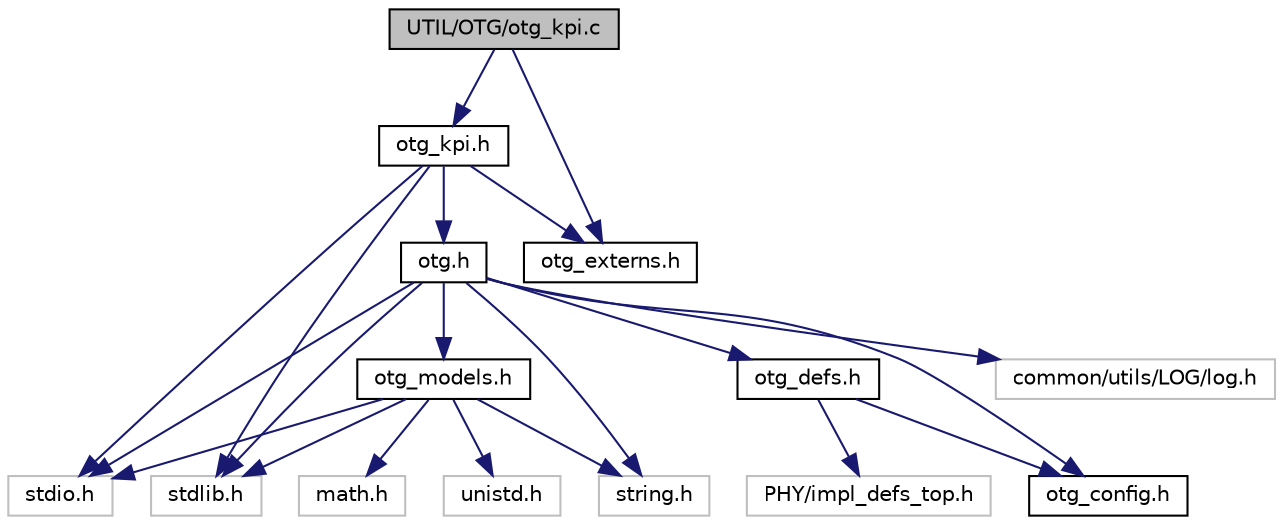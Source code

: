 digraph "UTIL/OTG/otg_kpi.c"
{
 // LATEX_PDF_SIZE
  edge [fontname="Helvetica",fontsize="10",labelfontname="Helvetica",labelfontsize="10"];
  node [fontname="Helvetica",fontsize="10",shape=record];
  Node1 [label="UTIL/OTG/otg_kpi.c",height=0.2,width=0.4,color="black", fillcolor="grey75", style="filled", fontcolor="black",tooltip="define KPIs to compute for performance analysis"];
  Node1 -> Node2 [color="midnightblue",fontsize="10",style="solid",fontname="Helvetica"];
  Node2 [label="otg_kpi.h",height=0.2,width=0.4,color="black", fillcolor="white", style="filled",URL="$otg__kpi_8h.html",tooltip="desribe function for KPIs computation"];
  Node2 -> Node3 [color="midnightblue",fontsize="10",style="solid",fontname="Helvetica"];
  Node3 [label="stdio.h",height=0.2,width=0.4,color="grey75", fillcolor="white", style="filled",tooltip=" "];
  Node2 -> Node4 [color="midnightblue",fontsize="10",style="solid",fontname="Helvetica"];
  Node4 [label="stdlib.h",height=0.2,width=0.4,color="grey75", fillcolor="white", style="filled",tooltip=" "];
  Node2 -> Node5 [color="midnightblue",fontsize="10",style="solid",fontname="Helvetica"];
  Node5 [label="otg.h",height=0.2,width=0.4,color="black", fillcolor="white", style="filled",URL="$otg_8h.html",tooltip="Data structure and functions for OTG."];
  Node5 -> Node3 [color="midnightblue",fontsize="10",style="solid",fontname="Helvetica"];
  Node5 -> Node4 [color="midnightblue",fontsize="10",style="solid",fontname="Helvetica"];
  Node5 -> Node6 [color="midnightblue",fontsize="10",style="solid",fontname="Helvetica"];
  Node6 [label="string.h",height=0.2,width=0.4,color="grey75", fillcolor="white", style="filled",tooltip=" "];
  Node5 -> Node7 [color="midnightblue",fontsize="10",style="solid",fontname="Helvetica"];
  Node7 [label="otg_defs.h",height=0.2,width=0.4,color="black", fillcolor="white", style="filled",URL="$otg__defs_8h.html",tooltip="otg structure"];
  Node7 -> Node8 [color="midnightblue",fontsize="10",style="solid",fontname="Helvetica"];
  Node8 [label="PHY/impl_defs_top.h",height=0.2,width=0.4,color="grey75", fillcolor="white", style="filled",tooltip=" "];
  Node7 -> Node9 [color="midnightblue",fontsize="10",style="solid",fontname="Helvetica"];
  Node9 [label="otg_config.h",height=0.2,width=0.4,color="black", fillcolor="white", style="filled",URL="$otg__config_8h.html",tooltip="otg structure"];
  Node5 -> Node10 [color="midnightblue",fontsize="10",style="solid",fontname="Helvetica"];
  Node10 [label="otg_models.h",height=0.2,width=0.4,color="black", fillcolor="white", style="filled",URL="$otg__models_8h.html",tooltip="Data structure and functions for OTG."];
  Node10 -> Node3 [color="midnightblue",fontsize="10",style="solid",fontname="Helvetica"];
  Node10 -> Node4 [color="midnightblue",fontsize="10",style="solid",fontname="Helvetica"];
  Node10 -> Node6 [color="midnightblue",fontsize="10",style="solid",fontname="Helvetica"];
  Node10 -> Node11 [color="midnightblue",fontsize="10",style="solid",fontname="Helvetica"];
  Node11 [label="math.h",height=0.2,width=0.4,color="grey75", fillcolor="white", style="filled",tooltip=" "];
  Node10 -> Node12 [color="midnightblue",fontsize="10",style="solid",fontname="Helvetica"];
  Node12 [label="unistd.h",height=0.2,width=0.4,color="grey75", fillcolor="white", style="filled",tooltip=" "];
  Node5 -> Node9 [color="midnightblue",fontsize="10",style="solid",fontname="Helvetica"];
  Node5 -> Node13 [color="midnightblue",fontsize="10",style="solid",fontname="Helvetica"];
  Node13 [label="common/utils/LOG/log.h",height=0.2,width=0.4,color="grey75", fillcolor="white", style="filled",tooltip=" "];
  Node2 -> Node14 [color="midnightblue",fontsize="10",style="solid",fontname="Helvetica"];
  Node14 [label="otg_externs.h",height=0.2,width=0.4,color="black", fillcolor="white", style="filled",URL="$otg__externs_8h.html",tooltip="extern parameters"];
  Node1 -> Node14 [color="midnightblue",fontsize="10",style="solid",fontname="Helvetica"];
}
